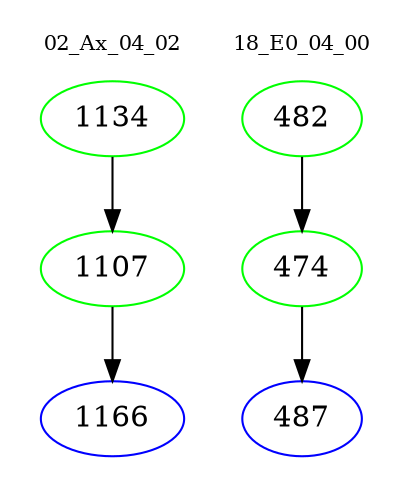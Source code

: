 digraph{
subgraph cluster_0 {
color = white
label = "02_Ax_04_02";
fontsize=10;
T0_1134 [label="1134", color="green"]
T0_1134 -> T0_1107 [color="black"]
T0_1107 [label="1107", color="green"]
T0_1107 -> T0_1166 [color="black"]
T0_1166 [label="1166", color="blue"]
}
subgraph cluster_1 {
color = white
label = "18_E0_04_00";
fontsize=10;
T1_482 [label="482", color="green"]
T1_482 -> T1_474 [color="black"]
T1_474 [label="474", color="green"]
T1_474 -> T1_487 [color="black"]
T1_487 [label="487", color="blue"]
}
}
